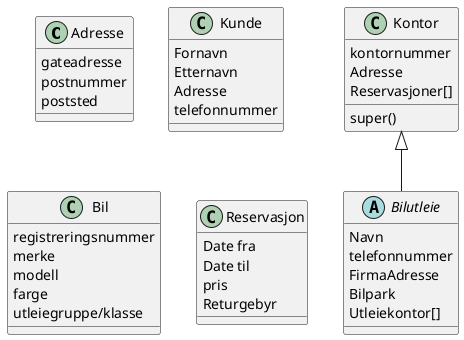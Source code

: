 @startuml
class Adresse {
    gateadresse
    postnummer
    poststed
}

class Kunde{
    Fornavn
    Etternavn
    Adresse
    telefonnummer
}

class Bil{
    registreringsnummer
    merke
    modell
    farge
    utleiegruppe/klasse
}

abstract class Bilutleie{
    Navn
    telefonnummer
    FirmaAdresse
    Bilpark
    Utleiekontor[]
}

class Kontor{
    super()
    kontornummer
    Adresse
    Reservasjoner[]
}

class Reservasjon{
    Date fra
    Date til
    pris
    Returgebyr

}

Kontor <|-- Bilutleie
@enduml